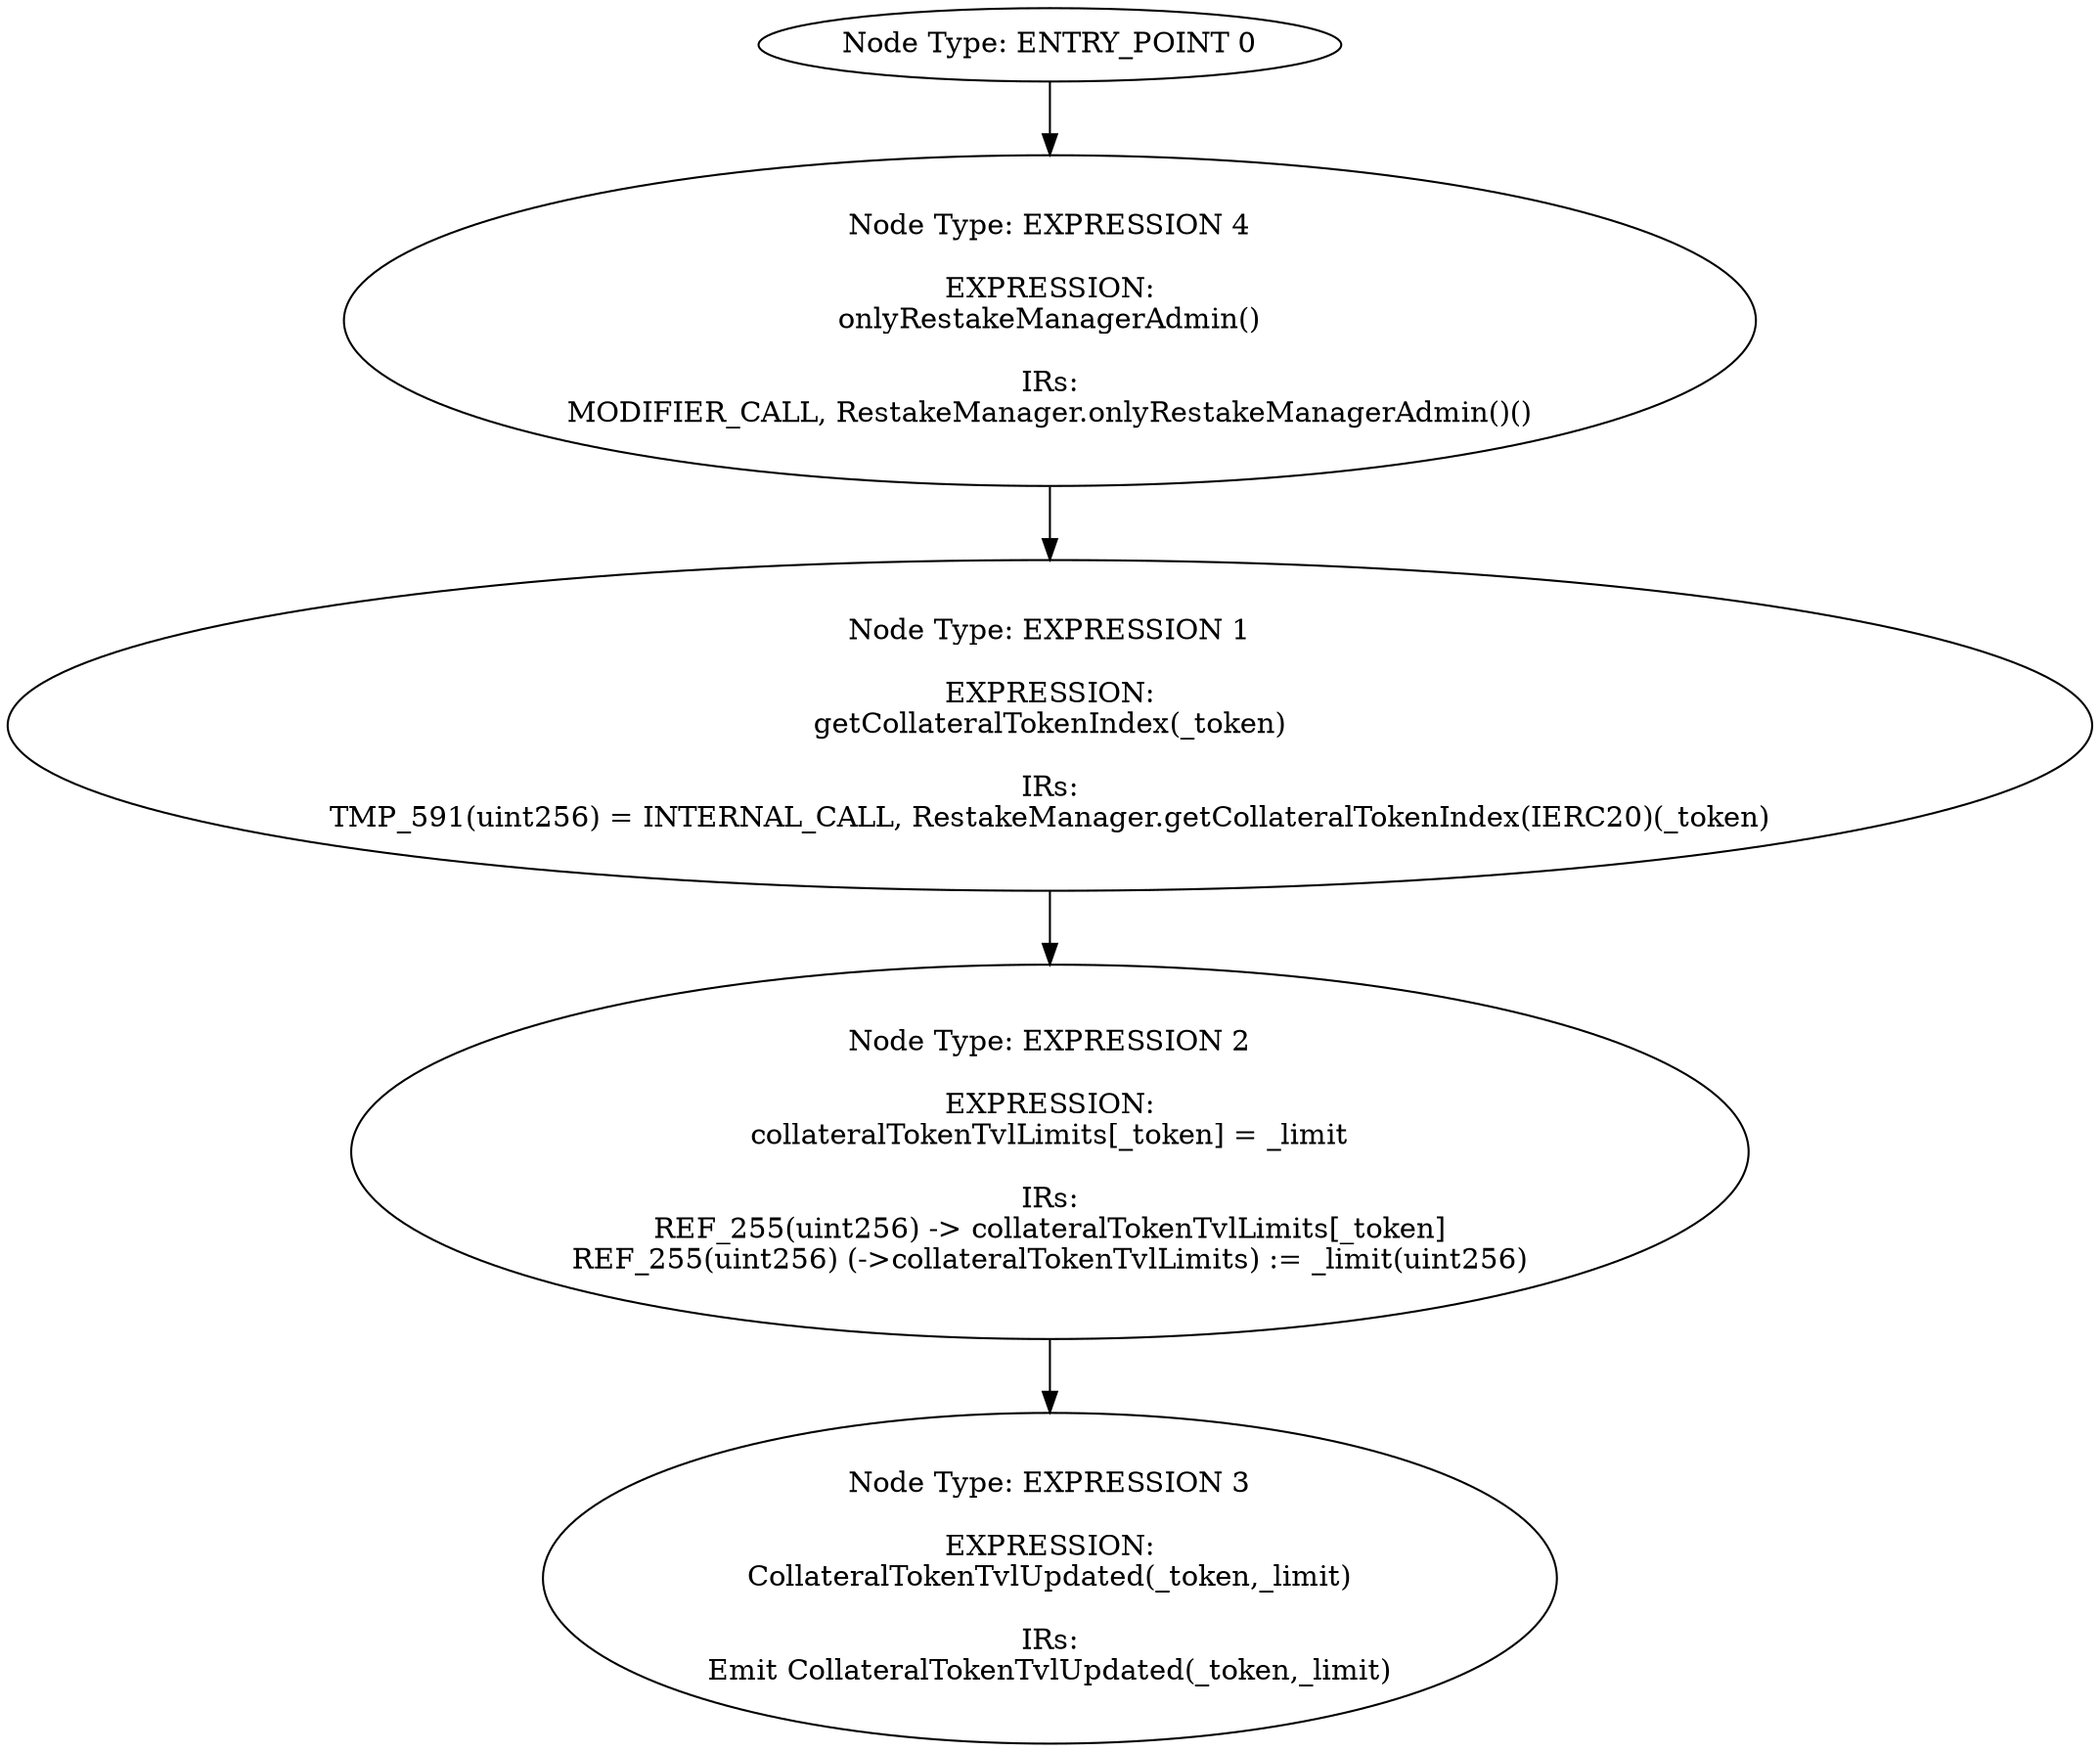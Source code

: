 digraph{
0[label="Node Type: ENTRY_POINT 0
"];
0->4;
1[label="Node Type: EXPRESSION 1

EXPRESSION:
getCollateralTokenIndex(_token)

IRs:
TMP_591(uint256) = INTERNAL_CALL, RestakeManager.getCollateralTokenIndex(IERC20)(_token)"];
1->2;
2[label="Node Type: EXPRESSION 2

EXPRESSION:
collateralTokenTvlLimits[_token] = _limit

IRs:
REF_255(uint256) -> collateralTokenTvlLimits[_token]
REF_255(uint256) (->collateralTokenTvlLimits) := _limit(uint256)"];
2->3;
3[label="Node Type: EXPRESSION 3

EXPRESSION:
CollateralTokenTvlUpdated(_token,_limit)

IRs:
Emit CollateralTokenTvlUpdated(_token,_limit)"];
4[label="Node Type: EXPRESSION 4

EXPRESSION:
onlyRestakeManagerAdmin()

IRs:
MODIFIER_CALL, RestakeManager.onlyRestakeManagerAdmin()()"];
4->1;
}
